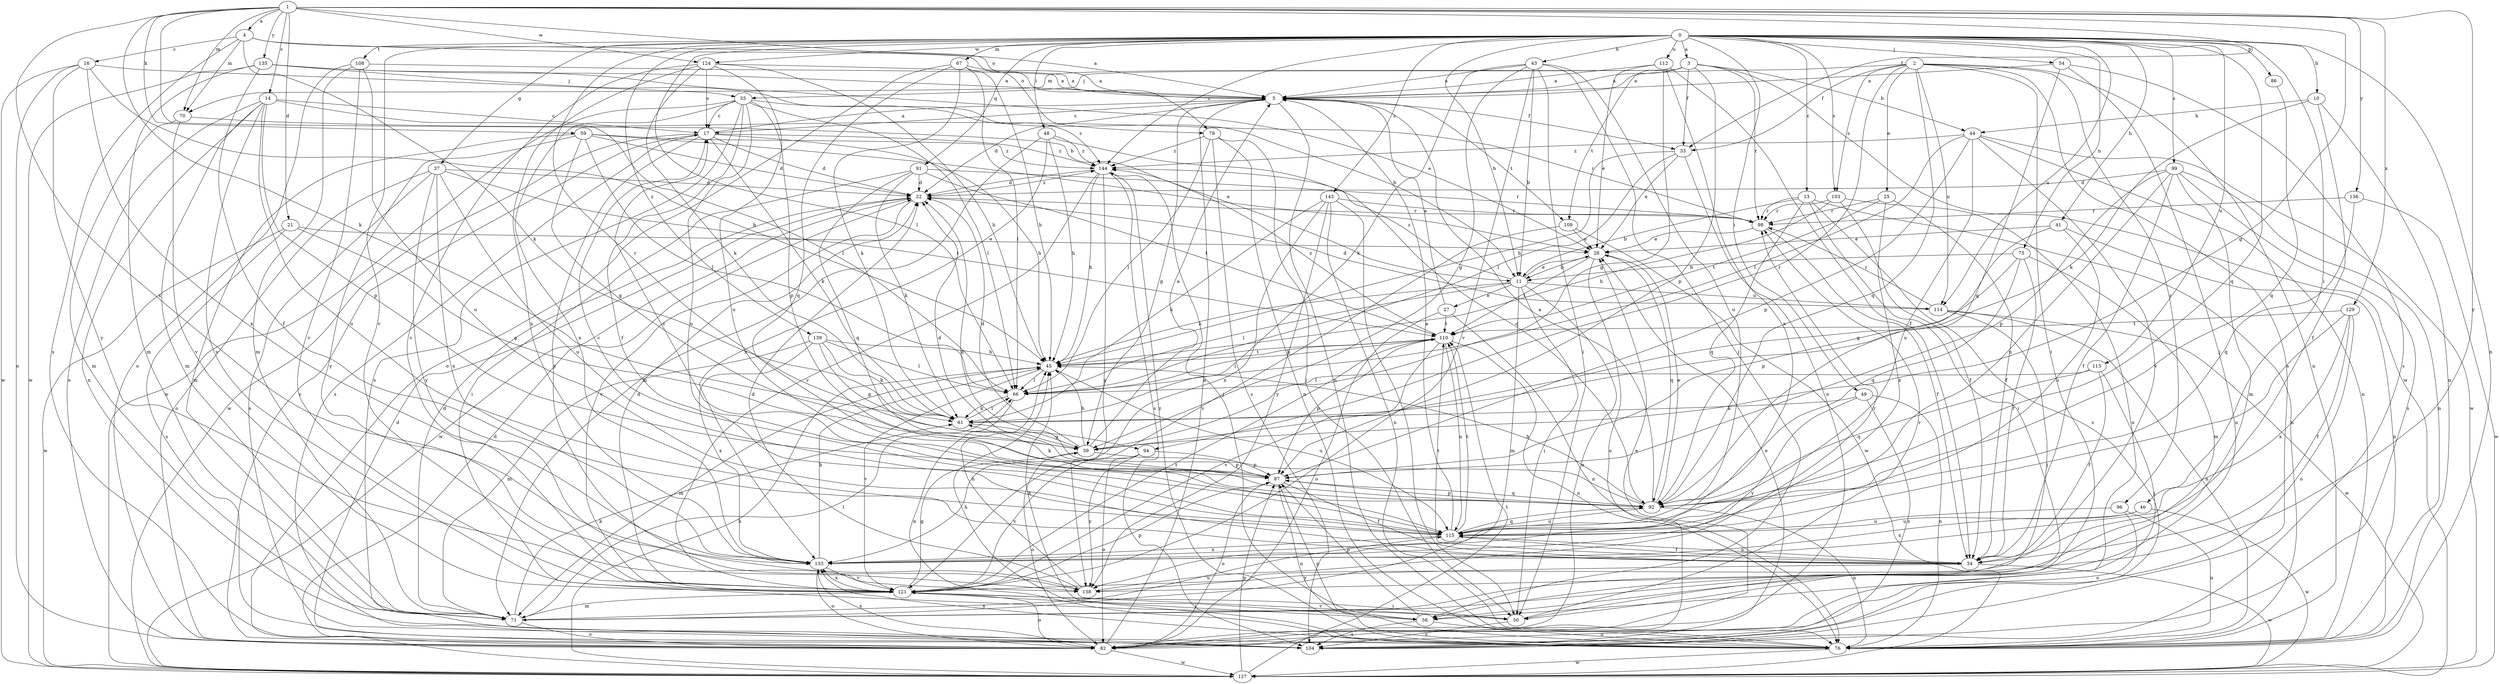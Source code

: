 strict digraph  {
0;
1;
2;
3;
4;
5;
10;
11;
13;
14;
16;
17;
21;
22;
25;
27;
28;
33;
34;
37;
39;
41;
43;
44;
45;
46;
48;
49;
50;
54;
55;
56;
59;
61;
66;
67;
70;
71;
75;
76;
79;
82;
86;
87;
91;
92;
94;
96;
98;
99;
103;
104;
108;
109;
110;
112;
113;
114;
115;
121;
124;
127;
129;
133;
135;
136;
138;
139;
143;
144;
0 -> 3  [label=a];
0 -> 10  [label=b];
0 -> 11  [label=b];
0 -> 13  [label=c];
0 -> 37  [label=g];
0 -> 41  [label=h];
0 -> 43  [label=h];
0 -> 46  [label=i];
0 -> 48  [label=i];
0 -> 49  [label=i];
0 -> 54  [label=j];
0 -> 66  [label=l];
0 -> 67  [label=m];
0 -> 75  [label=n];
0 -> 76  [label=n];
0 -> 86  [label=p];
0 -> 91  [label=q];
0 -> 92  [label=q];
0 -> 94  [label=r];
0 -> 99  [label=s];
0 -> 103  [label=s];
0 -> 108  [label=t];
0 -> 112  [label=u];
0 -> 113  [label=u];
0 -> 114  [label=u];
0 -> 121  [label=v];
0 -> 124  [label=w];
0 -> 139  [label=z];
0 -> 143  [label=z];
0 -> 144  [label=z];
1 -> 4  [label=a];
1 -> 11  [label=b];
1 -> 14  [label=c];
1 -> 21  [label=d];
1 -> 33  [label=f];
1 -> 39  [label=g];
1 -> 59  [label=k];
1 -> 61  [label=k];
1 -> 70  [label=m];
1 -> 79  [label=o];
1 -> 124  [label=w];
1 -> 129  [label=x];
1 -> 133  [label=x];
1 -> 135  [label=y];
1 -> 136  [label=y];
1 -> 138  [label=y];
2 -> 5  [label=a];
2 -> 25  [label=e];
2 -> 33  [label=f];
2 -> 50  [label=i];
2 -> 76  [label=n];
2 -> 92  [label=q];
2 -> 94  [label=r];
2 -> 96  [label=r];
2 -> 103  [label=s];
2 -> 104  [label=s];
2 -> 114  [label=u];
3 -> 5  [label=a];
3 -> 33  [label=f];
3 -> 44  [label=h];
3 -> 55  [label=j];
3 -> 70  [label=m];
3 -> 87  [label=p];
3 -> 98  [label=r];
3 -> 109  [label=t];
3 -> 127  [label=w];
4 -> 5  [label=a];
4 -> 16  [label=c];
4 -> 61  [label=k];
4 -> 70  [label=m];
4 -> 79  [label=o];
4 -> 104  [label=s];
5 -> 17  [label=c];
5 -> 22  [label=d];
5 -> 33  [label=f];
5 -> 39  [label=g];
5 -> 76  [label=n];
5 -> 109  [label=t];
10 -> 34  [label=f];
10 -> 44  [label=h];
10 -> 61  [label=k];
10 -> 76  [label=n];
11 -> 27  [label=e];
11 -> 28  [label=e];
11 -> 45  [label=h];
11 -> 50  [label=i];
11 -> 66  [label=l];
11 -> 71  [label=m];
11 -> 82  [label=o];
11 -> 114  [label=u];
11 -> 144  [label=z];
13 -> 11  [label=b];
13 -> 50  [label=i];
13 -> 76  [label=n];
13 -> 92  [label=q];
13 -> 98  [label=r];
13 -> 104  [label=s];
14 -> 17  [label=c];
14 -> 66  [label=l];
14 -> 71  [label=m];
14 -> 76  [label=n];
14 -> 82  [label=o];
14 -> 87  [label=p];
14 -> 115  [label=u];
14 -> 121  [label=v];
16 -> 45  [label=h];
16 -> 55  [label=j];
16 -> 82  [label=o];
16 -> 127  [label=w];
16 -> 133  [label=x];
16 -> 138  [label=y];
17 -> 5  [label=a];
17 -> 22  [label=d];
17 -> 45  [label=h];
17 -> 61  [label=k];
17 -> 104  [label=s];
17 -> 127  [label=w];
17 -> 138  [label=y];
17 -> 144  [label=z];
21 -> 28  [label=e];
21 -> 39  [label=g];
21 -> 104  [label=s];
21 -> 127  [label=w];
22 -> 98  [label=r];
22 -> 121  [label=v];
22 -> 127  [label=w];
22 -> 144  [label=z];
25 -> 34  [label=f];
25 -> 98  [label=r];
25 -> 110  [label=t];
25 -> 133  [label=x];
27 -> 5  [label=a];
27 -> 76  [label=n];
27 -> 82  [label=o];
27 -> 110  [label=t];
28 -> 11  [label=b];
28 -> 82  [label=o];
28 -> 92  [label=q];
28 -> 110  [label=t];
33 -> 28  [label=e];
33 -> 45  [label=h];
33 -> 66  [label=l];
33 -> 82  [label=o];
34 -> 110  [label=t];
34 -> 115  [label=u];
34 -> 127  [label=w];
34 -> 138  [label=y];
37 -> 22  [label=d];
37 -> 82  [label=o];
37 -> 104  [label=s];
37 -> 110  [label=t];
37 -> 115  [label=u];
37 -> 133  [label=x];
37 -> 138  [label=y];
39 -> 5  [label=a];
39 -> 22  [label=d];
39 -> 45  [label=h];
39 -> 82  [label=o];
39 -> 87  [label=p];
41 -> 28  [label=e];
41 -> 39  [label=g];
41 -> 76  [label=n];
41 -> 115  [label=u];
43 -> 5  [label=a];
43 -> 11  [label=b];
43 -> 39  [label=g];
43 -> 50  [label=i];
43 -> 56  [label=j];
43 -> 61  [label=k];
43 -> 115  [label=u];
43 -> 121  [label=v];
44 -> 66  [label=l];
44 -> 76  [label=n];
44 -> 87  [label=p];
44 -> 115  [label=u];
44 -> 121  [label=v];
44 -> 127  [label=w];
44 -> 144  [label=z];
45 -> 66  [label=l];
45 -> 71  [label=m];
45 -> 110  [label=t];
45 -> 115  [label=u];
45 -> 121  [label=v];
46 -> 115  [label=u];
46 -> 127  [label=w];
46 -> 133  [label=x];
48 -> 45  [label=h];
48 -> 71  [label=m];
48 -> 92  [label=q];
48 -> 133  [label=x];
48 -> 144  [label=z];
49 -> 61  [label=k];
49 -> 76  [label=n];
49 -> 104  [label=s];
49 -> 138  [label=y];
50 -> 98  [label=r];
50 -> 104  [label=s];
50 -> 121  [label=v];
54 -> 5  [label=a];
54 -> 56  [label=j];
54 -> 92  [label=q];
54 -> 104  [label=s];
55 -> 17  [label=c];
55 -> 34  [label=f];
55 -> 66  [label=l];
55 -> 87  [label=p];
55 -> 104  [label=s];
55 -> 115  [label=u];
55 -> 127  [label=w];
55 -> 133  [label=x];
55 -> 144  [label=z];
56 -> 45  [label=h];
56 -> 76  [label=n];
56 -> 87  [label=p];
56 -> 104  [label=s];
59 -> 22  [label=d];
59 -> 28  [label=e];
59 -> 39  [label=g];
59 -> 66  [label=l];
59 -> 71  [label=m];
59 -> 138  [label=y];
59 -> 144  [label=z];
61 -> 39  [label=g];
61 -> 66  [label=l];
66 -> 61  [label=k];
66 -> 76  [label=n];
67 -> 5  [label=a];
67 -> 45  [label=h];
67 -> 61  [label=k];
67 -> 66  [label=l];
67 -> 82  [label=o];
67 -> 92  [label=q];
70 -> 71  [label=m];
70 -> 98  [label=r];
70 -> 121  [label=v];
71 -> 22  [label=d];
71 -> 61  [label=k];
71 -> 66  [label=l];
71 -> 82  [label=o];
71 -> 115  [label=u];
75 -> 11  [label=b];
75 -> 34  [label=f];
75 -> 71  [label=m];
75 -> 87  [label=p];
75 -> 92  [label=q];
76 -> 45  [label=h];
76 -> 87  [label=p];
76 -> 127  [label=w];
76 -> 133  [label=x];
76 -> 144  [label=z];
79 -> 50  [label=i];
79 -> 66  [label=l];
79 -> 76  [label=n];
79 -> 104  [label=s];
79 -> 144  [label=z];
82 -> 5  [label=a];
82 -> 17  [label=c];
82 -> 22  [label=d];
82 -> 28  [label=e];
82 -> 127  [label=w];
82 -> 133  [label=x];
86 -> 92  [label=q];
87 -> 22  [label=d];
87 -> 34  [label=f];
87 -> 61  [label=k];
87 -> 76  [label=n];
87 -> 82  [label=o];
87 -> 92  [label=q];
91 -> 22  [label=d];
91 -> 50  [label=i];
91 -> 61  [label=k];
91 -> 92  [label=q];
91 -> 98  [label=r];
91 -> 110  [label=t];
92 -> 5  [label=a];
92 -> 17  [label=c];
92 -> 22  [label=d];
92 -> 28  [label=e];
92 -> 45  [label=h];
92 -> 76  [label=n];
92 -> 87  [label=p];
92 -> 115  [label=u];
94 -> 82  [label=o];
94 -> 87  [label=p];
94 -> 121  [label=v];
94 -> 138  [label=y];
96 -> 76  [label=n];
96 -> 82  [label=o];
96 -> 115  [label=u];
98 -> 28  [label=e];
98 -> 34  [label=f];
99 -> 22  [label=d];
99 -> 34  [label=f];
99 -> 71  [label=m];
99 -> 76  [label=n];
99 -> 87  [label=p];
99 -> 104  [label=s];
99 -> 115  [label=u];
103 -> 34  [label=f];
103 -> 45  [label=h];
103 -> 82  [label=o];
103 -> 98  [label=r];
104 -> 28  [label=e];
108 -> 5  [label=a];
108 -> 71  [label=m];
108 -> 82  [label=o];
108 -> 115  [label=u];
108 -> 121  [label=v];
109 -> 28  [label=e];
109 -> 121  [label=v];
109 -> 127  [label=w];
110 -> 45  [label=h];
110 -> 66  [label=l];
110 -> 76  [label=n];
110 -> 87  [label=p];
110 -> 115  [label=u];
110 -> 121  [label=v];
110 -> 144  [label=z];
112 -> 5  [label=a];
112 -> 28  [label=e];
112 -> 34  [label=f];
112 -> 39  [label=g];
112 -> 133  [label=x];
113 -> 34  [label=f];
113 -> 56  [label=j];
113 -> 66  [label=l];
113 -> 92  [label=q];
114 -> 22  [label=d];
114 -> 56  [label=j];
114 -> 76  [label=n];
114 -> 98  [label=r];
114 -> 127  [label=w];
115 -> 5  [label=a];
115 -> 17  [label=c];
115 -> 34  [label=f];
115 -> 92  [label=q];
115 -> 110  [label=t];
115 -> 133  [label=x];
121 -> 22  [label=d];
121 -> 39  [label=g];
121 -> 50  [label=i];
121 -> 56  [label=j];
121 -> 71  [label=m];
121 -> 82  [label=o];
121 -> 87  [label=p];
121 -> 110  [label=t];
121 -> 133  [label=x];
124 -> 5  [label=a];
124 -> 17  [label=c];
124 -> 45  [label=h];
124 -> 61  [label=k];
124 -> 115  [label=u];
124 -> 121  [label=v];
124 -> 133  [label=x];
127 -> 22  [label=d];
127 -> 45  [label=h];
127 -> 87  [label=p];
127 -> 110  [label=t];
129 -> 34  [label=f];
129 -> 82  [label=o];
129 -> 110  [label=t];
129 -> 115  [label=u];
129 -> 133  [label=x];
133 -> 45  [label=h];
133 -> 82  [label=o];
133 -> 121  [label=v];
135 -> 5  [label=a];
135 -> 11  [label=b];
135 -> 28  [label=e];
135 -> 34  [label=f];
135 -> 71  [label=m];
135 -> 127  [label=w];
136 -> 92  [label=q];
136 -> 98  [label=r];
136 -> 127  [label=w];
138 -> 22  [label=d];
138 -> 45  [label=h];
138 -> 98  [label=r];
139 -> 39  [label=g];
139 -> 45  [label=h];
139 -> 61  [label=k];
139 -> 66  [label=l];
139 -> 71  [label=m];
139 -> 133  [label=x];
143 -> 50  [label=i];
143 -> 61  [label=k];
143 -> 76  [label=n];
143 -> 98  [label=r];
143 -> 133  [label=x];
143 -> 138  [label=y];
144 -> 22  [label=d];
144 -> 45  [label=h];
144 -> 56  [label=j];
144 -> 104  [label=s];
144 -> 121  [label=v];
144 -> 138  [label=y];
}
